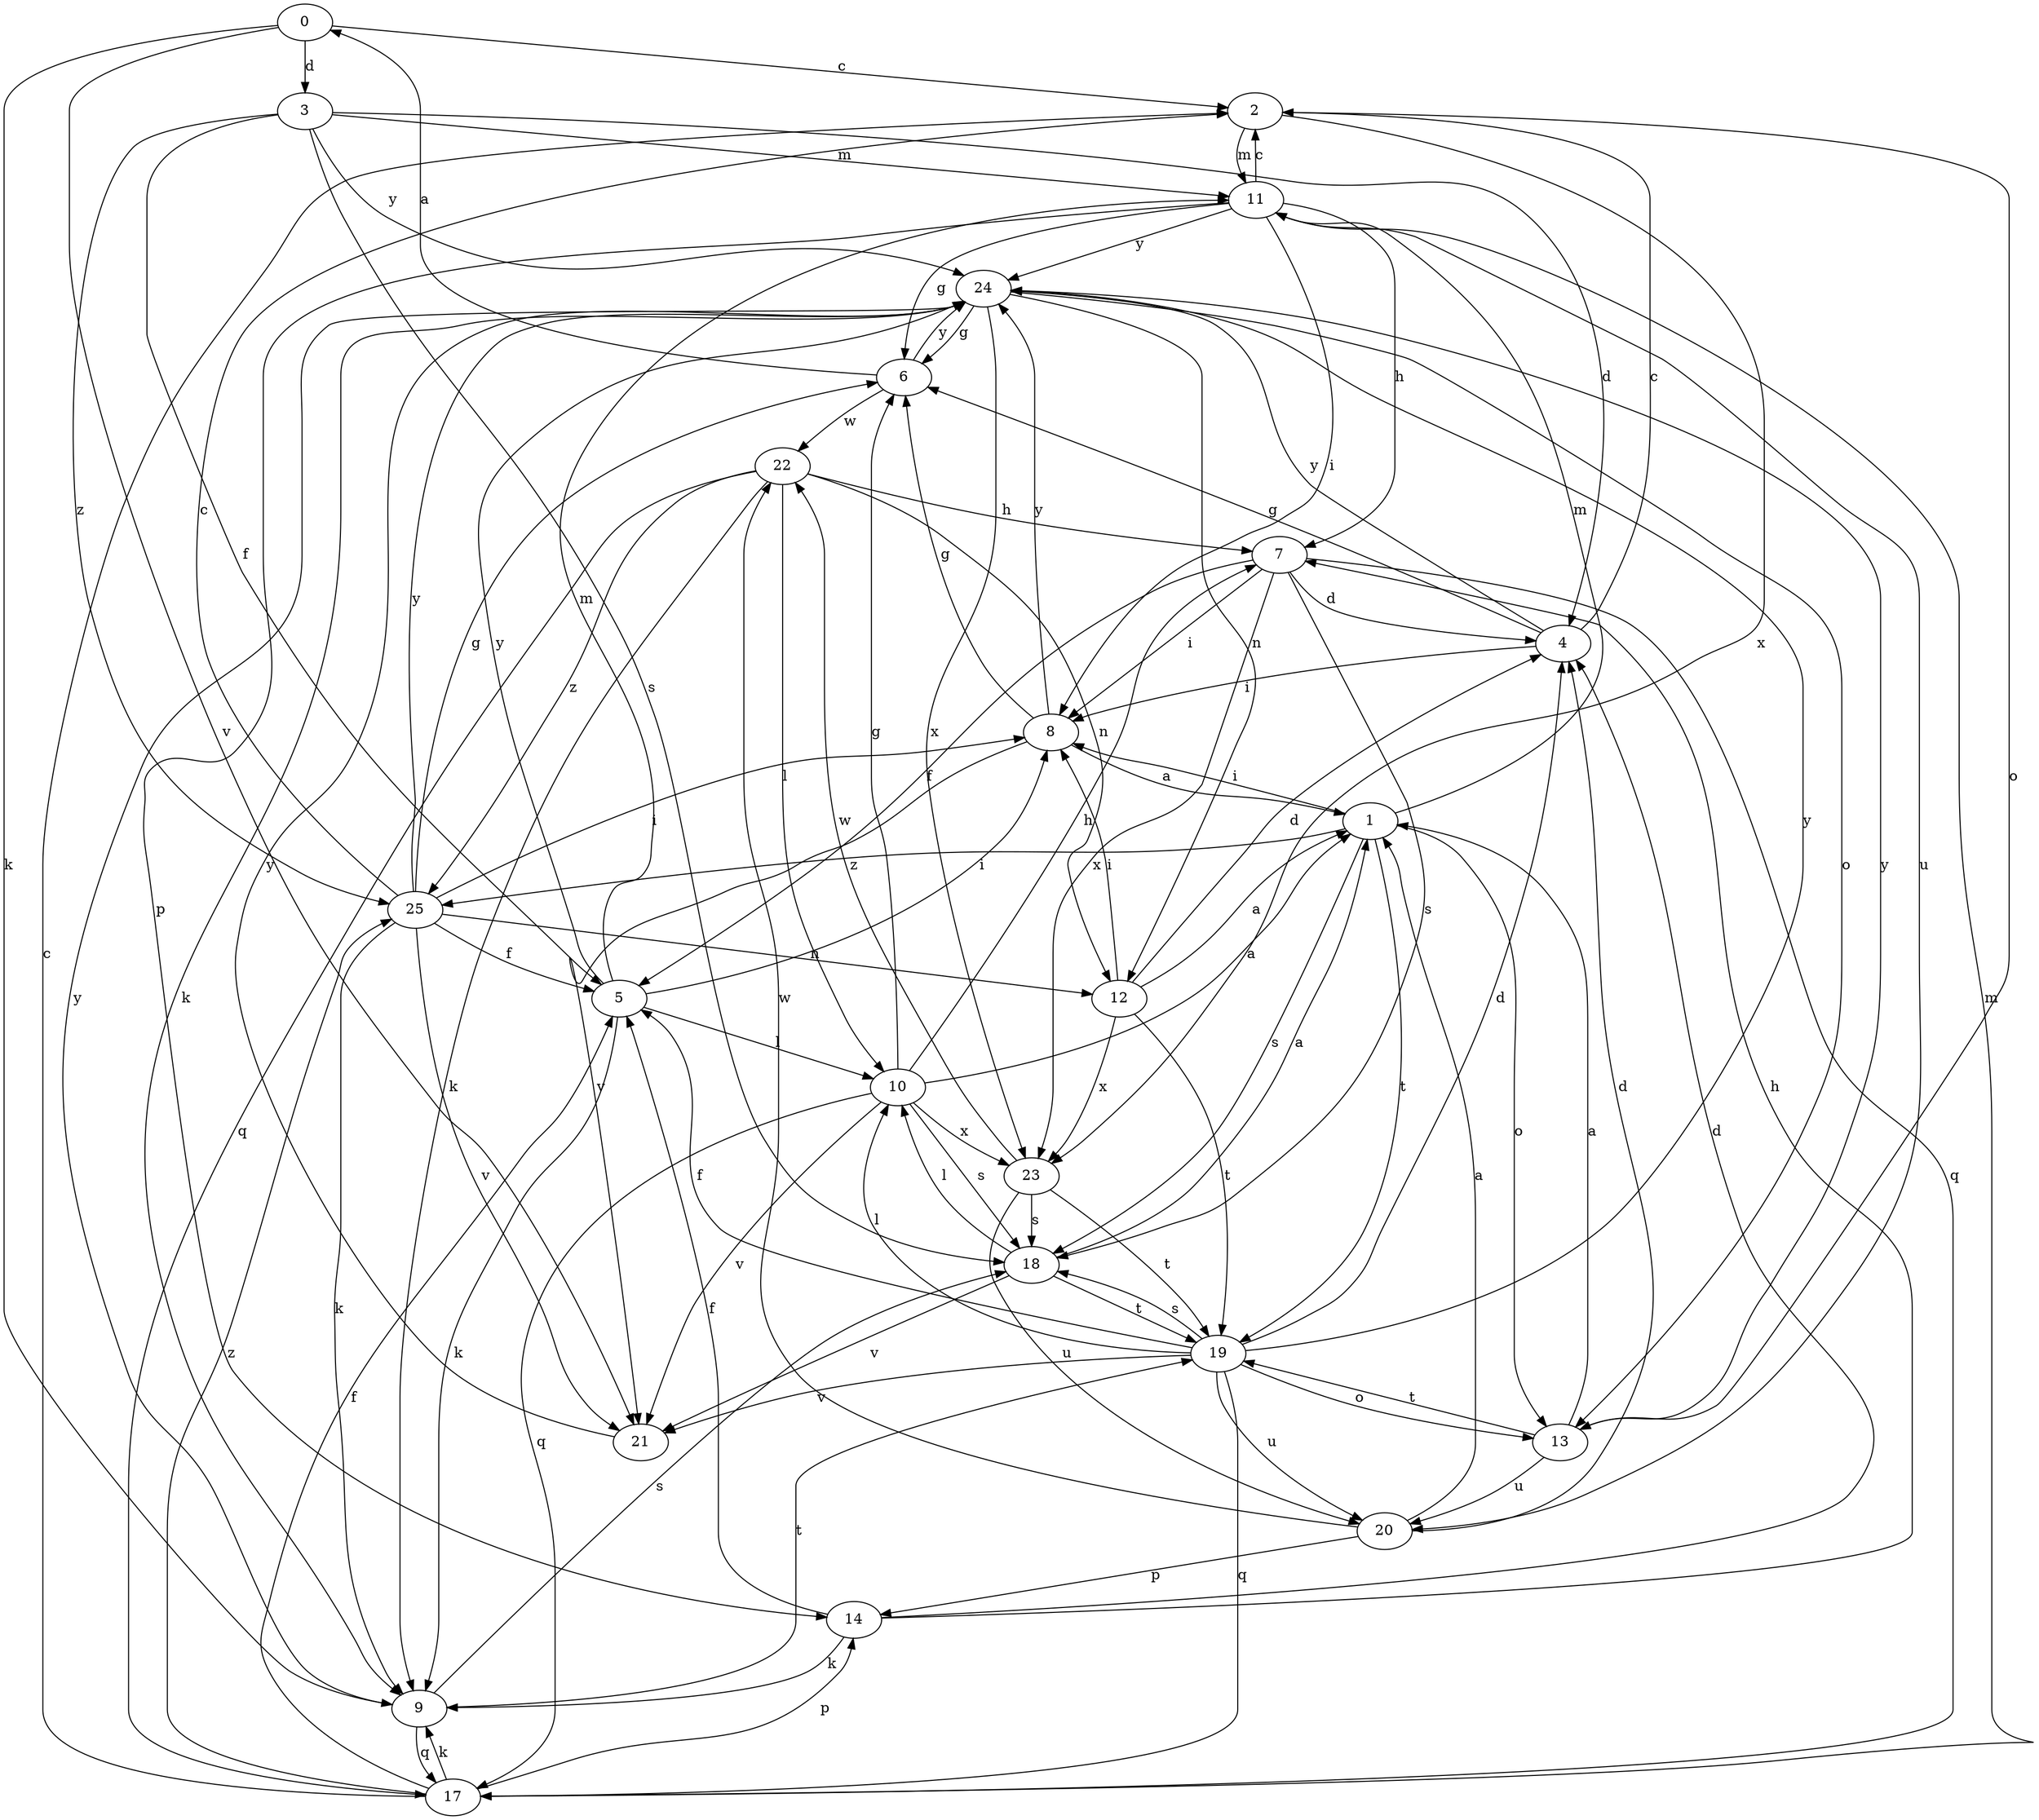 strict digraph  {
0;
1;
2;
3;
4;
5;
6;
7;
8;
9;
10;
11;
12;
13;
14;
17;
18;
19;
20;
21;
22;
23;
24;
25;
0 -> 2  [label=c];
0 -> 3  [label=d];
0 -> 9  [label=k];
0 -> 21  [label=v];
1 -> 8  [label=i];
1 -> 11  [label=m];
1 -> 13  [label=o];
1 -> 18  [label=s];
1 -> 19  [label=t];
1 -> 25  [label=z];
2 -> 11  [label=m];
2 -> 13  [label=o];
2 -> 23  [label=x];
3 -> 4  [label=d];
3 -> 5  [label=f];
3 -> 11  [label=m];
3 -> 18  [label=s];
3 -> 24  [label=y];
3 -> 25  [label=z];
4 -> 2  [label=c];
4 -> 6  [label=g];
4 -> 8  [label=i];
4 -> 24  [label=y];
5 -> 8  [label=i];
5 -> 9  [label=k];
5 -> 10  [label=l];
5 -> 11  [label=m];
5 -> 24  [label=y];
6 -> 0  [label=a];
6 -> 22  [label=w];
6 -> 24  [label=y];
7 -> 4  [label=d];
7 -> 5  [label=f];
7 -> 8  [label=i];
7 -> 17  [label=q];
7 -> 18  [label=s];
7 -> 23  [label=x];
8 -> 1  [label=a];
8 -> 6  [label=g];
8 -> 21  [label=v];
8 -> 24  [label=y];
9 -> 17  [label=q];
9 -> 18  [label=s];
9 -> 19  [label=t];
9 -> 24  [label=y];
10 -> 1  [label=a];
10 -> 6  [label=g];
10 -> 7  [label=h];
10 -> 17  [label=q];
10 -> 18  [label=s];
10 -> 21  [label=v];
10 -> 23  [label=x];
11 -> 2  [label=c];
11 -> 6  [label=g];
11 -> 7  [label=h];
11 -> 8  [label=i];
11 -> 14  [label=p];
11 -> 20  [label=u];
11 -> 24  [label=y];
12 -> 1  [label=a];
12 -> 4  [label=d];
12 -> 8  [label=i];
12 -> 19  [label=t];
12 -> 23  [label=x];
13 -> 1  [label=a];
13 -> 19  [label=t];
13 -> 20  [label=u];
13 -> 24  [label=y];
14 -> 4  [label=d];
14 -> 5  [label=f];
14 -> 7  [label=h];
14 -> 9  [label=k];
17 -> 2  [label=c];
17 -> 5  [label=f];
17 -> 9  [label=k];
17 -> 11  [label=m];
17 -> 14  [label=p];
17 -> 25  [label=z];
18 -> 1  [label=a];
18 -> 10  [label=l];
18 -> 19  [label=t];
18 -> 21  [label=v];
19 -> 4  [label=d];
19 -> 5  [label=f];
19 -> 10  [label=l];
19 -> 13  [label=o];
19 -> 17  [label=q];
19 -> 18  [label=s];
19 -> 20  [label=u];
19 -> 21  [label=v];
19 -> 24  [label=y];
20 -> 1  [label=a];
20 -> 4  [label=d];
20 -> 14  [label=p];
20 -> 22  [label=w];
21 -> 24  [label=y];
22 -> 7  [label=h];
22 -> 9  [label=k];
22 -> 10  [label=l];
22 -> 12  [label=n];
22 -> 17  [label=q];
22 -> 25  [label=z];
23 -> 18  [label=s];
23 -> 19  [label=t];
23 -> 20  [label=u];
23 -> 22  [label=w];
24 -> 6  [label=g];
24 -> 9  [label=k];
24 -> 12  [label=n];
24 -> 13  [label=o];
24 -> 23  [label=x];
25 -> 2  [label=c];
25 -> 5  [label=f];
25 -> 6  [label=g];
25 -> 8  [label=i];
25 -> 9  [label=k];
25 -> 12  [label=n];
25 -> 21  [label=v];
25 -> 24  [label=y];
}

